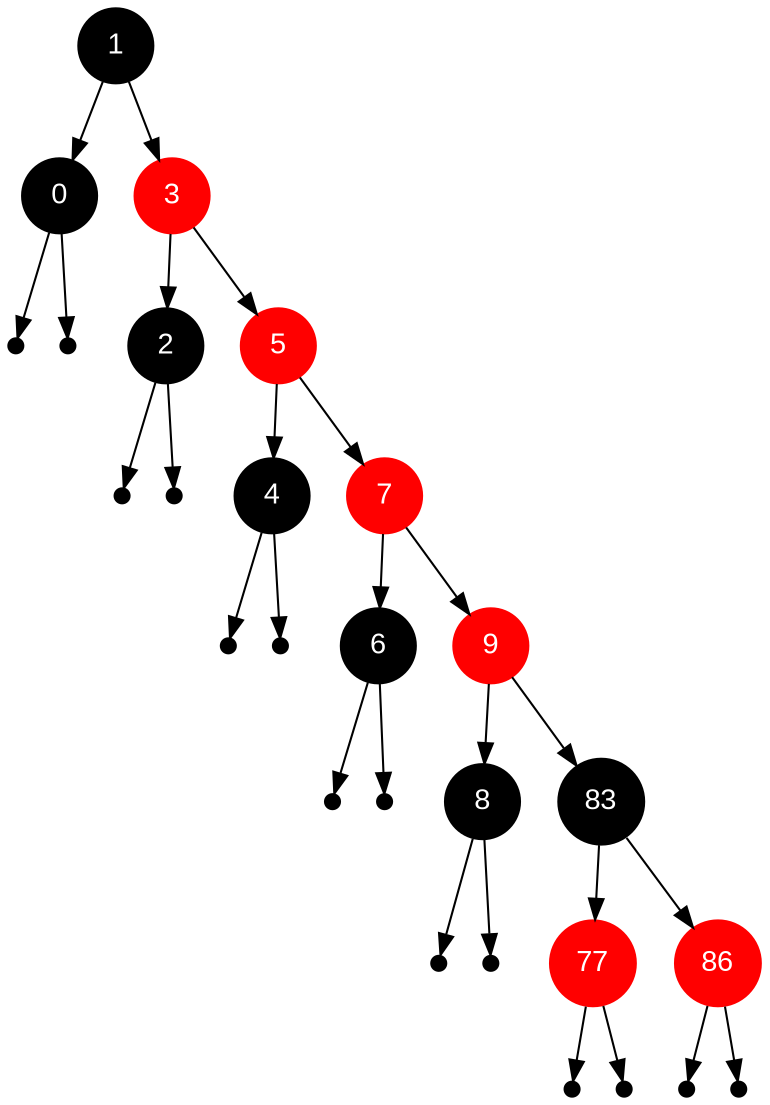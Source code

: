 digraph RBTree {
  node [fontname="Arial"];
  "0xaaaaaaac14f0" [label="1", shape=circle, style=filled, color=black, fillcolor=black, fontcolor=white];
  "0xaaaaaaac14f0" -> "0xaaaaaaac12c0";
  "0xaaaaaaac12c0" [label="0", shape=circle, style=filled, color=black, fillcolor=black, fontcolor=white];
  null0xaaaaaaac12c0L [shape=point, width=0.1];
  "0xaaaaaaac12c0" -> null0xaaaaaaac12c0L;
  null0xaaaaaaac12c0R [shape=point, width=0.1];
  "0xaaaaaaac12c0" -> null0xaaaaaaac12c0R;
  "0xaaaaaaac14f0" -> "0xaaaaaaac1960";
  "0xaaaaaaac1960" [label="3", shape=circle, style=filled, color=red, fillcolor=red, fontcolor=white];
  "0xaaaaaaac1960" -> "0xaaaaaaac1520";
  "0xaaaaaaac1520" [label="2", shape=circle, style=filled, color=black, fillcolor=black, fontcolor=white];
  null0xaaaaaaac1520L [shape=point, width=0.1];
  "0xaaaaaaac1520" -> null0xaaaaaaac1520L;
  null0xaaaaaaac1520R [shape=point, width=0.1];
  "0xaaaaaaac1520" -> null0xaaaaaaac1520R;
  "0xaaaaaaac1960" -> "0xaaaaaaac19c0";
  "0xaaaaaaac19c0" [label="5", shape=circle, style=filled, color=red, fillcolor=red, fontcolor=white];
  "0xaaaaaaac19c0" -> "0xaaaaaaac1990";
  "0xaaaaaaac1990" [label="4", shape=circle, style=filled, color=black, fillcolor=black, fontcolor=white];
  null0xaaaaaaac1990L [shape=point, width=0.1];
  "0xaaaaaaac1990" -> null0xaaaaaaac1990L;
  null0xaaaaaaac1990R [shape=point, width=0.1];
  "0xaaaaaaac1990" -> null0xaaaaaaac1990R;
  "0xaaaaaaac19c0" -> "0xaaaaaaac1a20";
  "0xaaaaaaac1a20" [label="7", shape=circle, style=filled, color=red, fillcolor=red, fontcolor=white];
  "0xaaaaaaac1a20" -> "0xaaaaaaac19f0";
  "0xaaaaaaac19f0" [label="6", shape=circle, style=filled, color=black, fillcolor=black, fontcolor=white];
  null0xaaaaaaac19f0L [shape=point, width=0.1];
  "0xaaaaaaac19f0" -> null0xaaaaaaac19f0L;
  null0xaaaaaaac19f0R [shape=point, width=0.1];
  "0xaaaaaaac19f0" -> null0xaaaaaaac19f0R;
  "0xaaaaaaac1a20" -> "0xaaaaaaac1a80";
  "0xaaaaaaac1a80" [label="9", shape=circle, style=filled, color=red, fillcolor=red, fontcolor=white];
  "0xaaaaaaac1a80" -> "0xaaaaaaac1a50";
  "0xaaaaaaac1a50" [label="8", shape=circle, style=filled, color=black, fillcolor=black, fontcolor=white];
  null0xaaaaaaac1a50L [shape=point, width=0.1];
  "0xaaaaaaac1a50" -> null0xaaaaaaac1a50L;
  null0xaaaaaaac1a50R [shape=point, width=0.1];
  "0xaaaaaaac1a50" -> null0xaaaaaaac1a50R;
  "0xaaaaaaac1a80" -> "0xaaaaaaac1ab0";
  "0xaaaaaaac1ab0" [label="83", shape=circle, style=filled, color=black, fillcolor=black, fontcolor=white];
  "0xaaaaaaac1ab0" -> "0xaaaaaaac1b10";
  "0xaaaaaaac1b10" [label="77", shape=circle, style=filled, color=red, fillcolor=red, fontcolor=white];
  null0xaaaaaaac1b10L [shape=point, width=0.1];
  "0xaaaaaaac1b10" -> null0xaaaaaaac1b10L;
  null0xaaaaaaac1b10R [shape=point, width=0.1];
  "0xaaaaaaac1b10" -> null0xaaaaaaac1b10R;
  "0xaaaaaaac1ab0" -> "0xaaaaaaac1ae0";
  "0xaaaaaaac1ae0" [label="86", shape=circle, style=filled, color=red, fillcolor=red, fontcolor=white];
  null0xaaaaaaac1ae0L [shape=point, width=0.1];
  "0xaaaaaaac1ae0" -> null0xaaaaaaac1ae0L;
  null0xaaaaaaac1ae0R [shape=point, width=0.1];
  "0xaaaaaaac1ae0" -> null0xaaaaaaac1ae0R;
}
